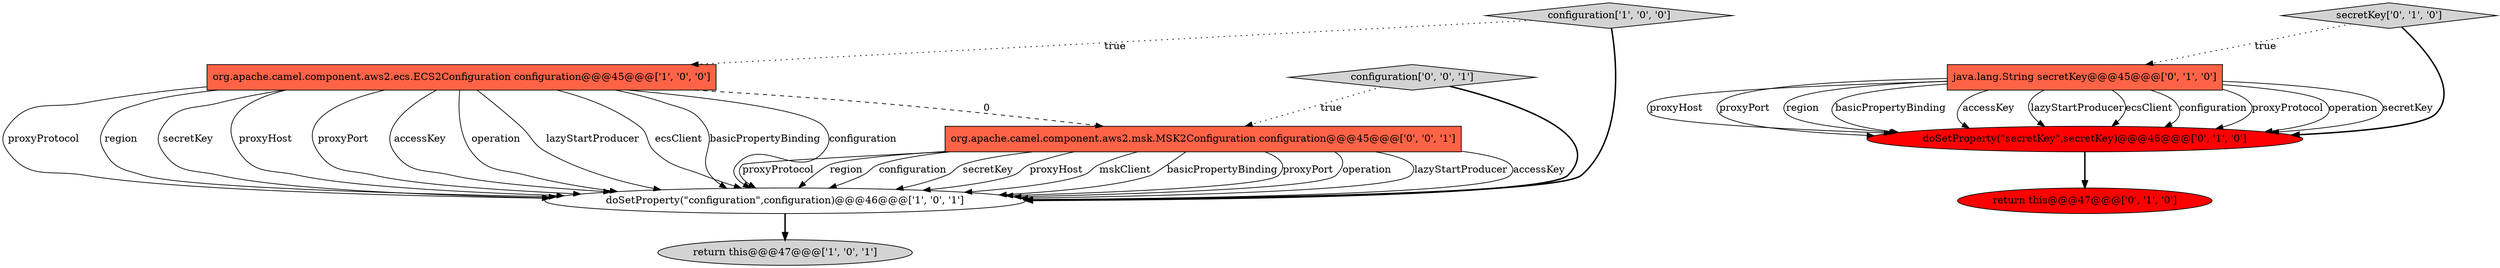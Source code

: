 digraph {
2 [style = filled, label = "return this@@@47@@@['1', '0', '1']", fillcolor = lightgray, shape = ellipse image = "AAA0AAABBB1BBB"];
4 [style = filled, label = "return this@@@47@@@['0', '1', '0']", fillcolor = red, shape = ellipse image = "AAA1AAABBB2BBB"];
6 [style = filled, label = "java.lang.String secretKey@@@45@@@['0', '1', '0']", fillcolor = tomato, shape = box image = "AAA1AAABBB2BBB"];
7 [style = filled, label = "doSetProperty(\"secretKey\",secretKey)@@@46@@@['0', '1', '0']", fillcolor = red, shape = ellipse image = "AAA1AAABBB2BBB"];
1 [style = filled, label = "configuration['1', '0', '0']", fillcolor = lightgray, shape = diamond image = "AAA0AAABBB1BBB"];
3 [style = filled, label = "org.apache.camel.component.aws2.ecs.ECS2Configuration configuration@@@45@@@['1', '0', '0']", fillcolor = tomato, shape = box image = "AAA1AAABBB1BBB"];
9 [style = filled, label = "configuration['0', '0', '1']", fillcolor = lightgray, shape = diamond image = "AAA0AAABBB3BBB"];
8 [style = filled, label = "org.apache.camel.component.aws2.msk.MSK2Configuration configuration@@@45@@@['0', '0', '1']", fillcolor = tomato, shape = box image = "AAA0AAABBB3BBB"];
0 [style = filled, label = "doSetProperty(\"configuration\",configuration)@@@46@@@['1', '0', '1']", fillcolor = white, shape = ellipse image = "AAA0AAABBB1BBB"];
5 [style = filled, label = "secretKey['0', '1', '0']", fillcolor = lightgray, shape = diamond image = "AAA0AAABBB2BBB"];
8->0 [style = solid, label="lazyStartProducer"];
6->7 [style = solid, label="proxyHost"];
8->0 [style = solid, label="accessKey"];
6->7 [style = solid, label="proxyPort"];
3->0 [style = solid, label="basicPropertyBinding"];
9->0 [style = bold, label=""];
3->0 [style = solid, label="configuration"];
3->0 [style = solid, label="proxyProtocol"];
6->7 [style = solid, label="region"];
3->0 [style = solid, label="region"];
0->2 [style = bold, label=""];
8->0 [style = solid, label="proxyProtocol"];
5->6 [style = dotted, label="true"];
6->7 [style = solid, label="basicPropertyBinding"];
8->0 [style = solid, label="region"];
1->0 [style = bold, label=""];
3->0 [style = solid, label="secretKey"];
8->0 [style = solid, label="configuration"];
7->4 [style = bold, label=""];
6->7 [style = solid, label="accessKey"];
3->0 [style = solid, label="proxyHost"];
6->7 [style = solid, label="lazyStartProducer"];
6->7 [style = solid, label="ecsClient"];
8->0 [style = solid, label="secretKey"];
1->3 [style = dotted, label="true"];
3->0 [style = solid, label="proxyPort"];
9->8 [style = dotted, label="true"];
6->7 [style = solid, label="configuration"];
8->0 [style = solid, label="proxyHost"];
3->0 [style = solid, label="accessKey"];
6->7 [style = solid, label="proxyProtocol"];
3->8 [style = dashed, label="0"];
5->7 [style = bold, label=""];
6->7 [style = solid, label="operation"];
8->0 [style = solid, label="mskClient"];
3->0 [style = solid, label="operation"];
8->0 [style = solid, label="basicPropertyBinding"];
8->0 [style = solid, label="proxyPort"];
3->0 [style = solid, label="lazyStartProducer"];
8->0 [style = solid, label="operation"];
3->0 [style = solid, label="ecsClient"];
6->7 [style = solid, label="secretKey"];
}
